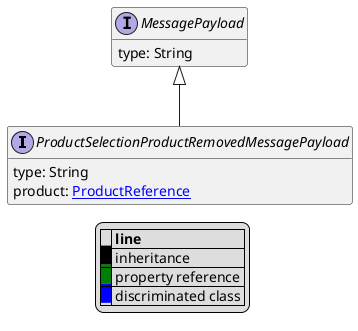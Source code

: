 @startuml

hide empty fields
hide empty methods
legend
|= |= line |
|<back:black>   </back>| inheritance |
|<back:green>   </back>| property reference |
|<back:blue>   </back>| discriminated class |
endlegend
interface ProductSelectionProductRemovedMessagePayload [[ProductSelectionProductRemovedMessagePayload.svg]] extends MessagePayload {
    type: String
    product: [[ProductReference.svg ProductReference]]
}
interface MessagePayload [[MessagePayload.svg]]  {
    type: String
}





@enduml
